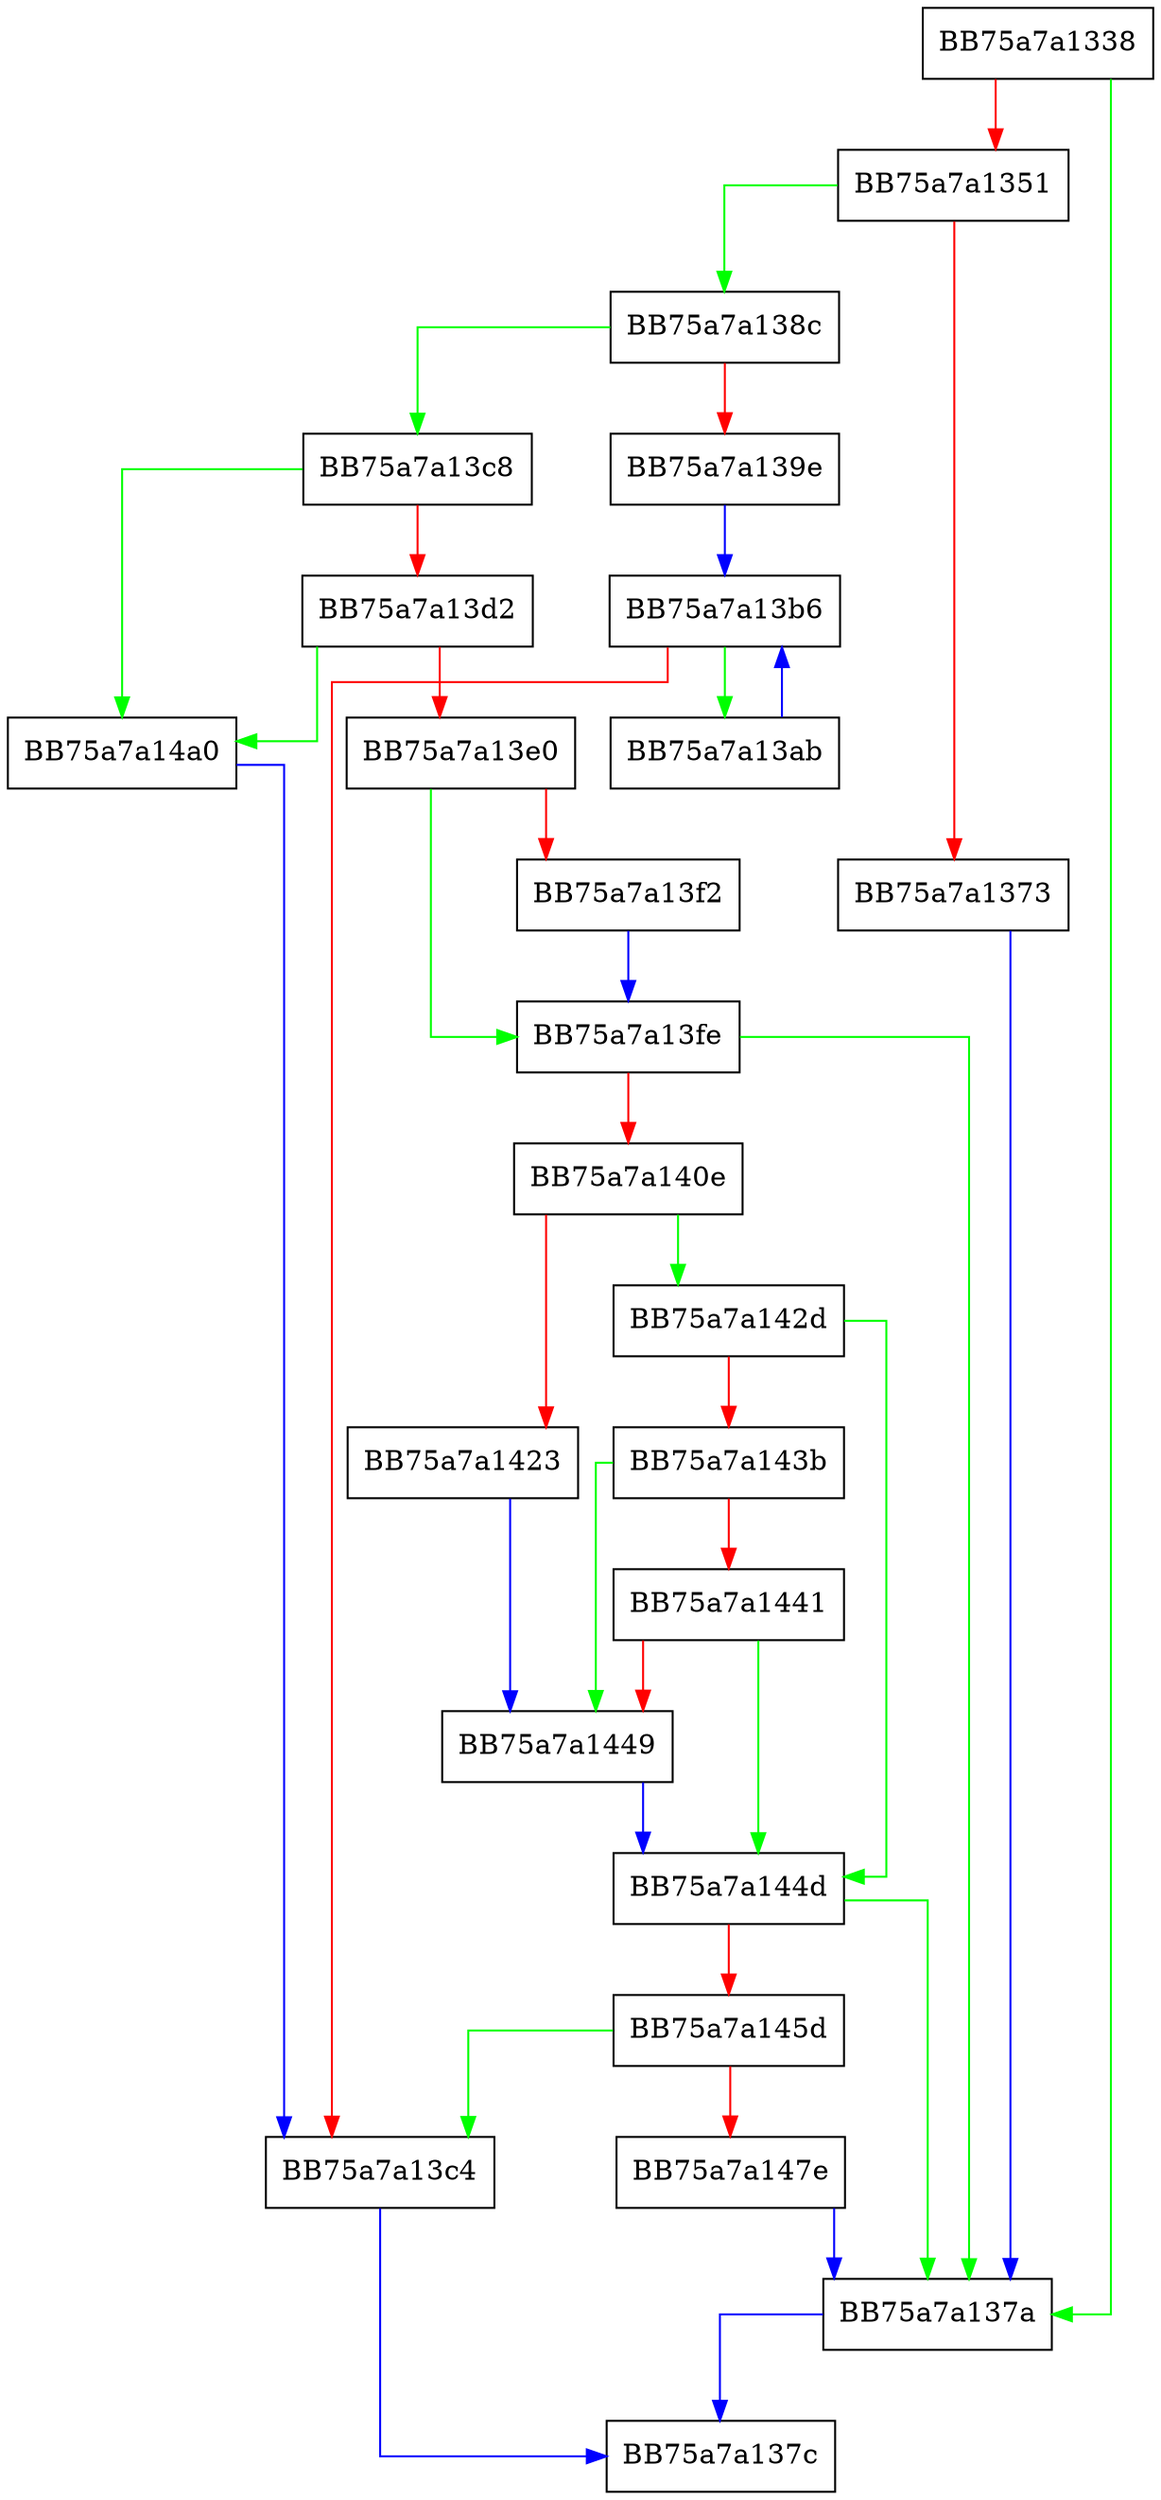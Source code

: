 digraph advance {
  node [shape="box"];
  graph [splines=ortho];
  BB75a7a1338 -> BB75a7a137a [color="green"];
  BB75a7a1338 -> BB75a7a1351 [color="red"];
  BB75a7a1351 -> BB75a7a138c [color="green"];
  BB75a7a1351 -> BB75a7a1373 [color="red"];
  BB75a7a1373 -> BB75a7a137a [color="blue"];
  BB75a7a137a -> BB75a7a137c [color="blue"];
  BB75a7a138c -> BB75a7a13c8 [color="green"];
  BB75a7a138c -> BB75a7a139e [color="red"];
  BB75a7a139e -> BB75a7a13b6 [color="blue"];
  BB75a7a13ab -> BB75a7a13b6 [color="blue"];
  BB75a7a13b6 -> BB75a7a13ab [color="green"];
  BB75a7a13b6 -> BB75a7a13c4 [color="red"];
  BB75a7a13c4 -> BB75a7a137c [color="blue"];
  BB75a7a13c8 -> BB75a7a14a0 [color="green"];
  BB75a7a13c8 -> BB75a7a13d2 [color="red"];
  BB75a7a13d2 -> BB75a7a14a0 [color="green"];
  BB75a7a13d2 -> BB75a7a13e0 [color="red"];
  BB75a7a13e0 -> BB75a7a13fe [color="green"];
  BB75a7a13e0 -> BB75a7a13f2 [color="red"];
  BB75a7a13f2 -> BB75a7a13fe [color="blue"];
  BB75a7a13fe -> BB75a7a137a [color="green"];
  BB75a7a13fe -> BB75a7a140e [color="red"];
  BB75a7a140e -> BB75a7a142d [color="green"];
  BB75a7a140e -> BB75a7a1423 [color="red"];
  BB75a7a1423 -> BB75a7a1449 [color="blue"];
  BB75a7a142d -> BB75a7a144d [color="green"];
  BB75a7a142d -> BB75a7a143b [color="red"];
  BB75a7a143b -> BB75a7a1449 [color="green"];
  BB75a7a143b -> BB75a7a1441 [color="red"];
  BB75a7a1441 -> BB75a7a144d [color="green"];
  BB75a7a1441 -> BB75a7a1449 [color="red"];
  BB75a7a1449 -> BB75a7a144d [color="blue"];
  BB75a7a144d -> BB75a7a137a [color="green"];
  BB75a7a144d -> BB75a7a145d [color="red"];
  BB75a7a145d -> BB75a7a13c4 [color="green"];
  BB75a7a145d -> BB75a7a147e [color="red"];
  BB75a7a147e -> BB75a7a137a [color="blue"];
  BB75a7a14a0 -> BB75a7a13c4 [color="blue"];
}